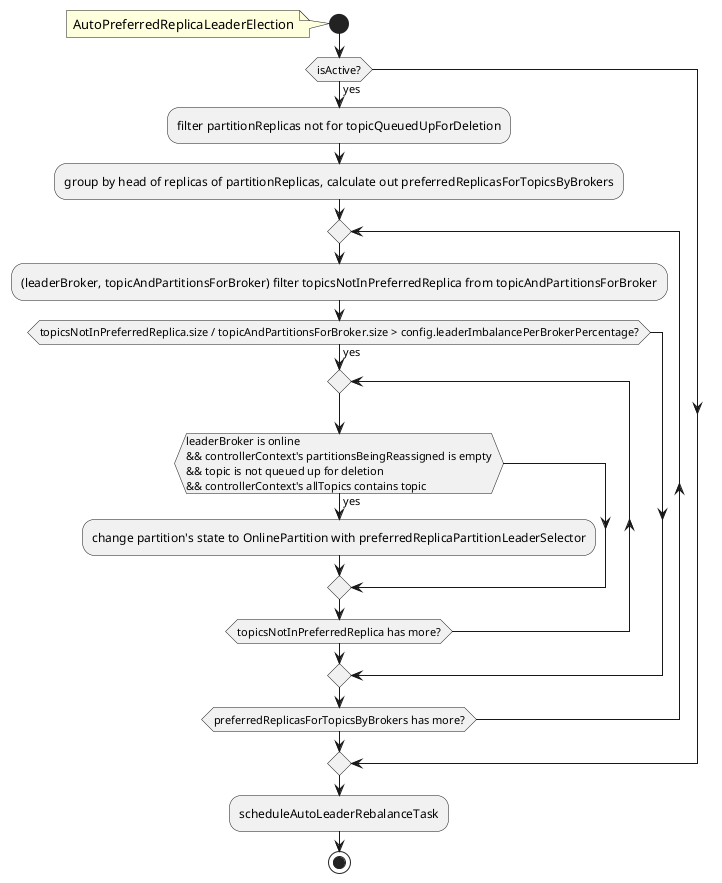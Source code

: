 @startuml
start
note left: AutoPreferredReplicaLeaderElection
if (isActive?) then(yes)
	:filter partitionReplicas not for topicQueuedUpForDeletion;
	:group by head of replicas of partitionReplicas, calculate out preferredReplicasForTopicsByBrokers;
	repeat
		:(leaderBroker, topicAndPartitionsForBroker) filter topicsNotInPreferredReplica from topicAndPartitionsForBroker;
		if (topicsNotInPreferredReplica.size / topicAndPartitionsForBroker.size > config.leaderImbalancePerBrokerPercentage?) then(yes)
			repeat
				if (leaderBroker is online 
&& controllerContext's partitionsBeingReassigned is empty
&& topic is not queued up for deletion
&& controllerContext's allTopics contains topic) then(yes)
					:change partition's state to OnlinePartition with preferredReplicaPartitionLeaderSelector;
				endif
			repeat while (topicsNotInPreferredReplica has more?)
		endif
	repeat while (preferredReplicasForTopicsByBrokers has more?)

endif
:scheduleAutoLeaderRebalanceTask;
stop
@enduml
